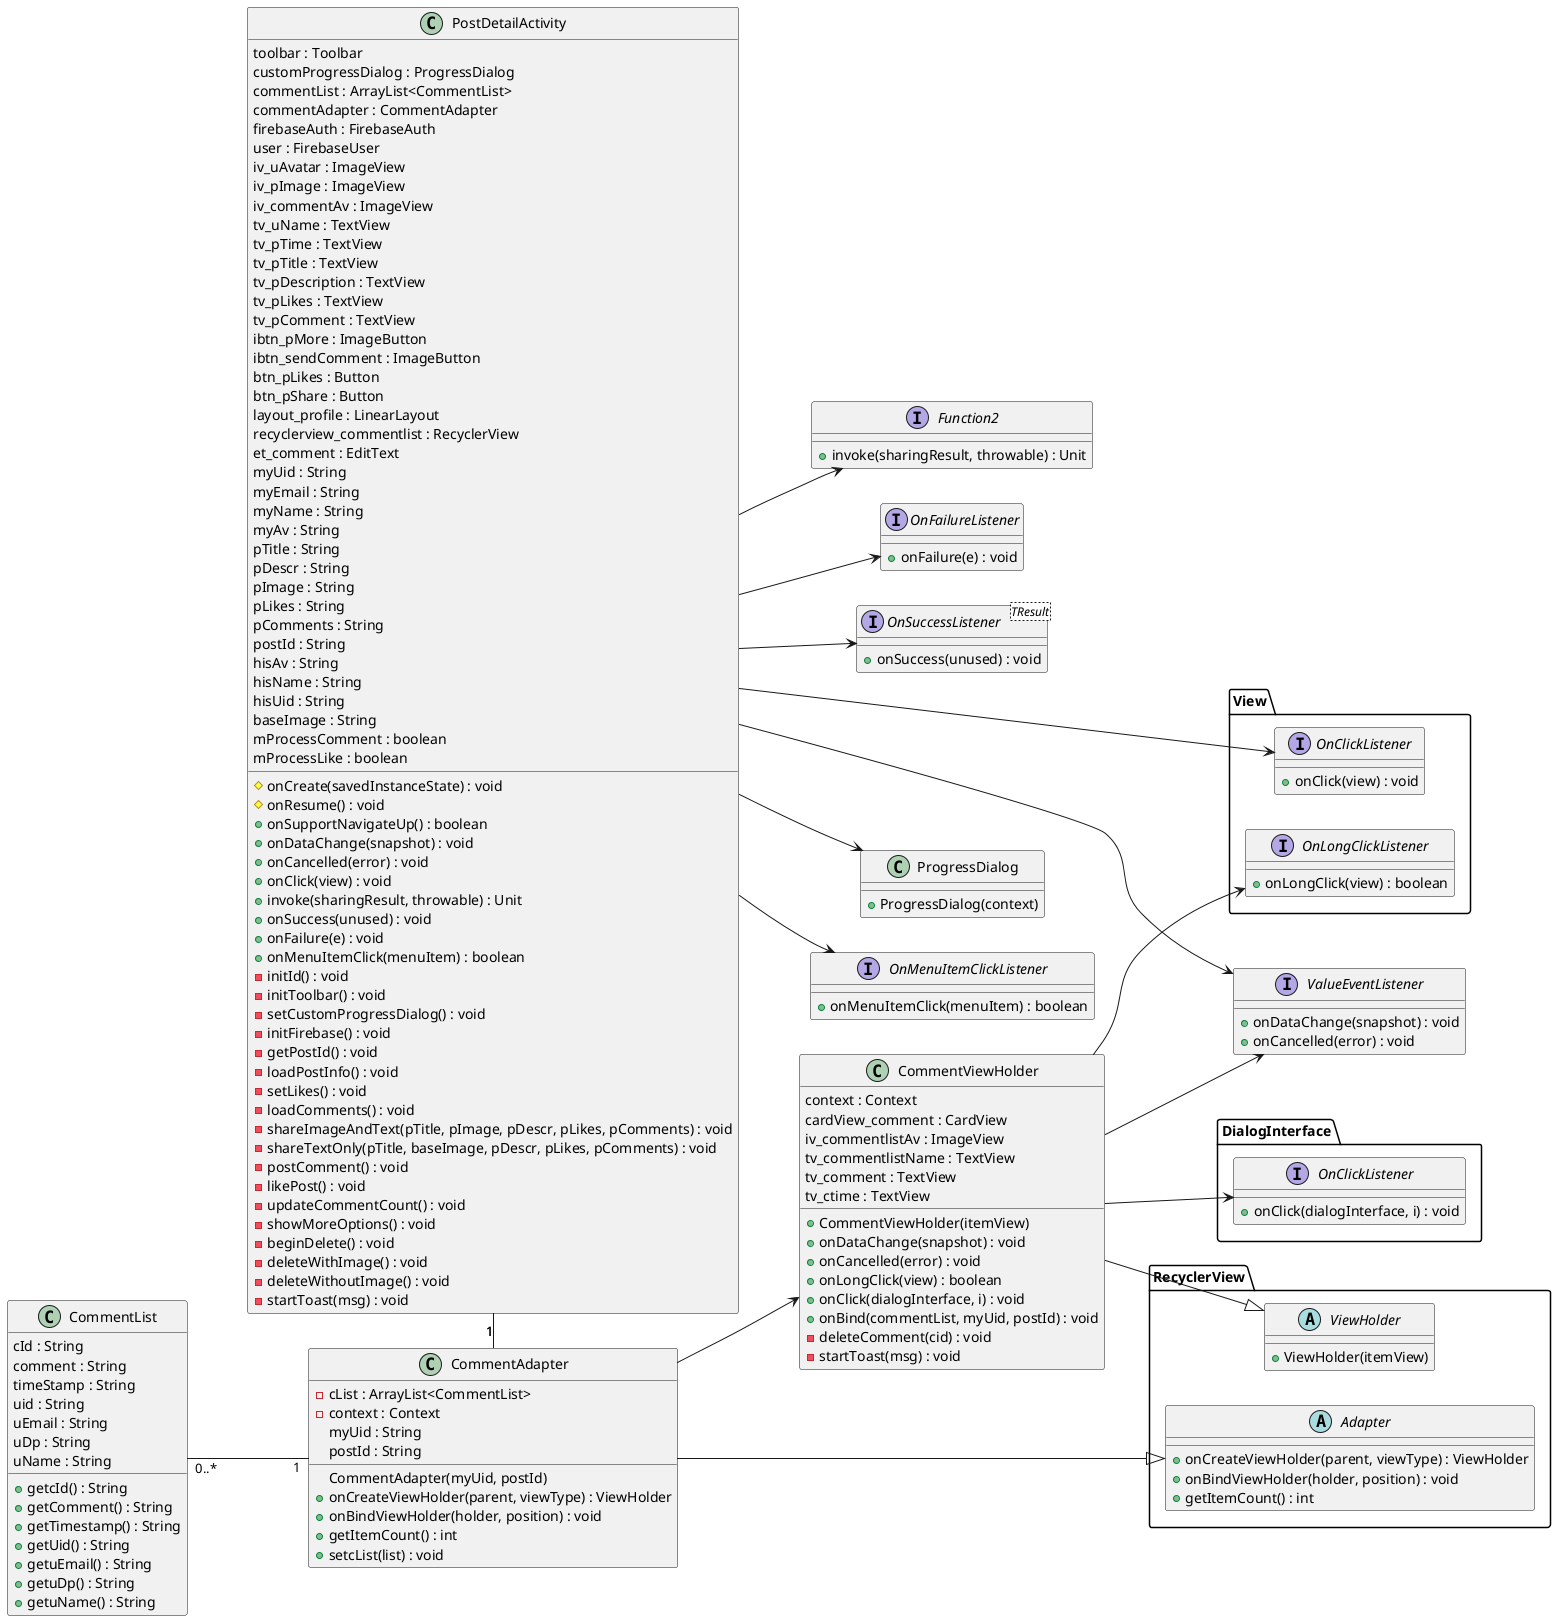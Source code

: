 @startuml
left to right direction
CommentAdapter --|> RecyclerView.Adapter
CommentAdapter "1"-up-"0..*" CommentList
CommentAdapter -down-> CommentViewHolder

CommentViewHolder --|> RecyclerView.ViewHolder
CommentViewHolder --> DialogInterface.OnClickListener
CommentViewHolder --> View.OnLongClickListener
CommentViewHolder --> ValueEventListener

PostDetailActivity "1"-"1" CommentAdapter
PostDetailActivity -r-> View.OnClickListener
PostDetailActivity --> ValueEventListener
PostDetailActivity --> ProgressDialog
PostDetailActivity --> OnMenuItemClickListener
PostDetailActivity --> Function2
PostDetailActivity --> OnFailureListener
PostDetailActivity --> OnSuccessListener

class PostDetailActivity {
    toolbar : Toolbar
    customProgressDialog : ProgressDialog
    commentList : ArrayList<CommentList>
    commentAdapter : CommentAdapter
    firebaseAuth : FirebaseAuth
    user : FirebaseUser
    iv_uAvatar : ImageView
    iv_pImage : ImageView
    iv_commentAv : ImageView
    tv_uName : TextView
    tv_pTime : TextView
    tv_pTitle : TextView
    tv_pDescription : TextView
    tv_pLikes : TextView
    tv_pComment : TextView
    ibtn_pMore : ImageButton
    ibtn_sendComment : ImageButton
    btn_pLikes : Button
    btn_pShare : Button
    layout_profile : LinearLayout
    recyclerview_commentlist : RecyclerView
    et_comment : EditText
    myUid : String
    myEmail : String
    myName : String
    myAv : String
    pTitle : String
    pDescr : String
    pImage : String
    pLikes : String
    pComments : String
    postId : String
    hisAv : String
    hisName : String
    hisUid : String
    baseImage : String
    mProcessComment : boolean
    mProcessLike : boolean

    #onCreate(savedInstanceState) : void
    #onResume() : void
    +onSupportNavigateUp() : boolean
    +onDataChange(snapshot) : void
    +onCancelled(error) : void
    +onClick(view) : void
    +invoke(sharingResult, throwable) : Unit
    +onSuccess(unused) : void
    +onFailure(e) : void
    +onMenuItemClick(menuItem) : boolean
    -initId() : void
    -initToolbar() : void
    -setCustomProgressDialog() : void
    -initFirebase() : void
    -getPostId() : void
    -loadPostInfo() : void
    -setLikes() : void
    -loadComments() : void
    -shareImageAndText(pTitle, pImage, pDescr, pLikes, pComments) : void
    -shareTextOnly(pTitle, baseImage, pDescr, pLikes, pComments) : void
    -postComment() : void
    -likePost() : void
    -updateCommentCount() : void
    -showMoreOptions() : void
    -beginDelete() : void
    -deleteWithImage() : void
    -deleteWithoutImage() : void
    -startToast(msg) : void
}
class CommentAdapter {
    -cList : ArrayList<CommentList>
    -context : Context
    myUid : String
    postId : String

    CommentAdapter(myUid, postId)
    +onCreateViewHolder(parent, viewType) : ViewHolder
    +onBindViewHolder(holder, position) : void
    +getItemCount() : int
    +setcList(list) : void
}
class CommentViewHolder {
    context : Context
    cardView_comment : CardView
    iv_commentlistAv : ImageView
    tv_commentlistName : TextView
    tv_comment : TextView
    tv_ctime : TextView

    +CommentViewHolder(itemView)
    +onDataChange(snapshot) : void
    +onCancelled(error) : void
    +onLongClick(view) : boolean
    +onClick(dialogInterface, i) : void
    +onBind(commentList, myUid, postId) : void
    -deleteComment(cid) : void
    -startToast(msg) : void
}
class CommentList {
    cId : String
    comment : String
    timeStamp : String
    uid : String
    uEmail : String
    uDp : String
    uName : String

    +getcId() : String
    +getComment() : String
    +getTimestamp() : String
    +getUid() : String
    +getuEmail() : String
    +getuDp() : String
    +getuName() : String
}
interface ValueEventListener {
    +onDataChange(snapshot) : void
    +onCancelled(error) : void
}
interface View.OnClickListener {
    +onClick(view) : void
}
interface View.OnLongClickListener {
    +onLongClick(view) : boolean
}
interface Function2 {
    +invoke(sharingResult, throwable) : Unit
}
interface OnSuccessListener<TResult> {
    +onSuccess(unused) : void
}
interface OnFailureListener {
    +onFailure(e) : void
}
interface OnMenuItemClickListener {
    +onMenuItemClick(menuItem) : boolean
}
class ProgressDialog {
    +ProgressDialog(context)
}
namespace RecyclerView {
    abstract class Adapter{
        +onCreateViewHolder(parent, viewType) : ViewHolder
        +onBindViewHolder(holder, position) : void
        +getItemCount() : int
    }
    abstract class ViewHolder{
        +ViewHolder(itemView)
    }
}
interface DialogInterface.OnClickListener {
    +onClick(dialogInterface, i) : void
}
@enduml